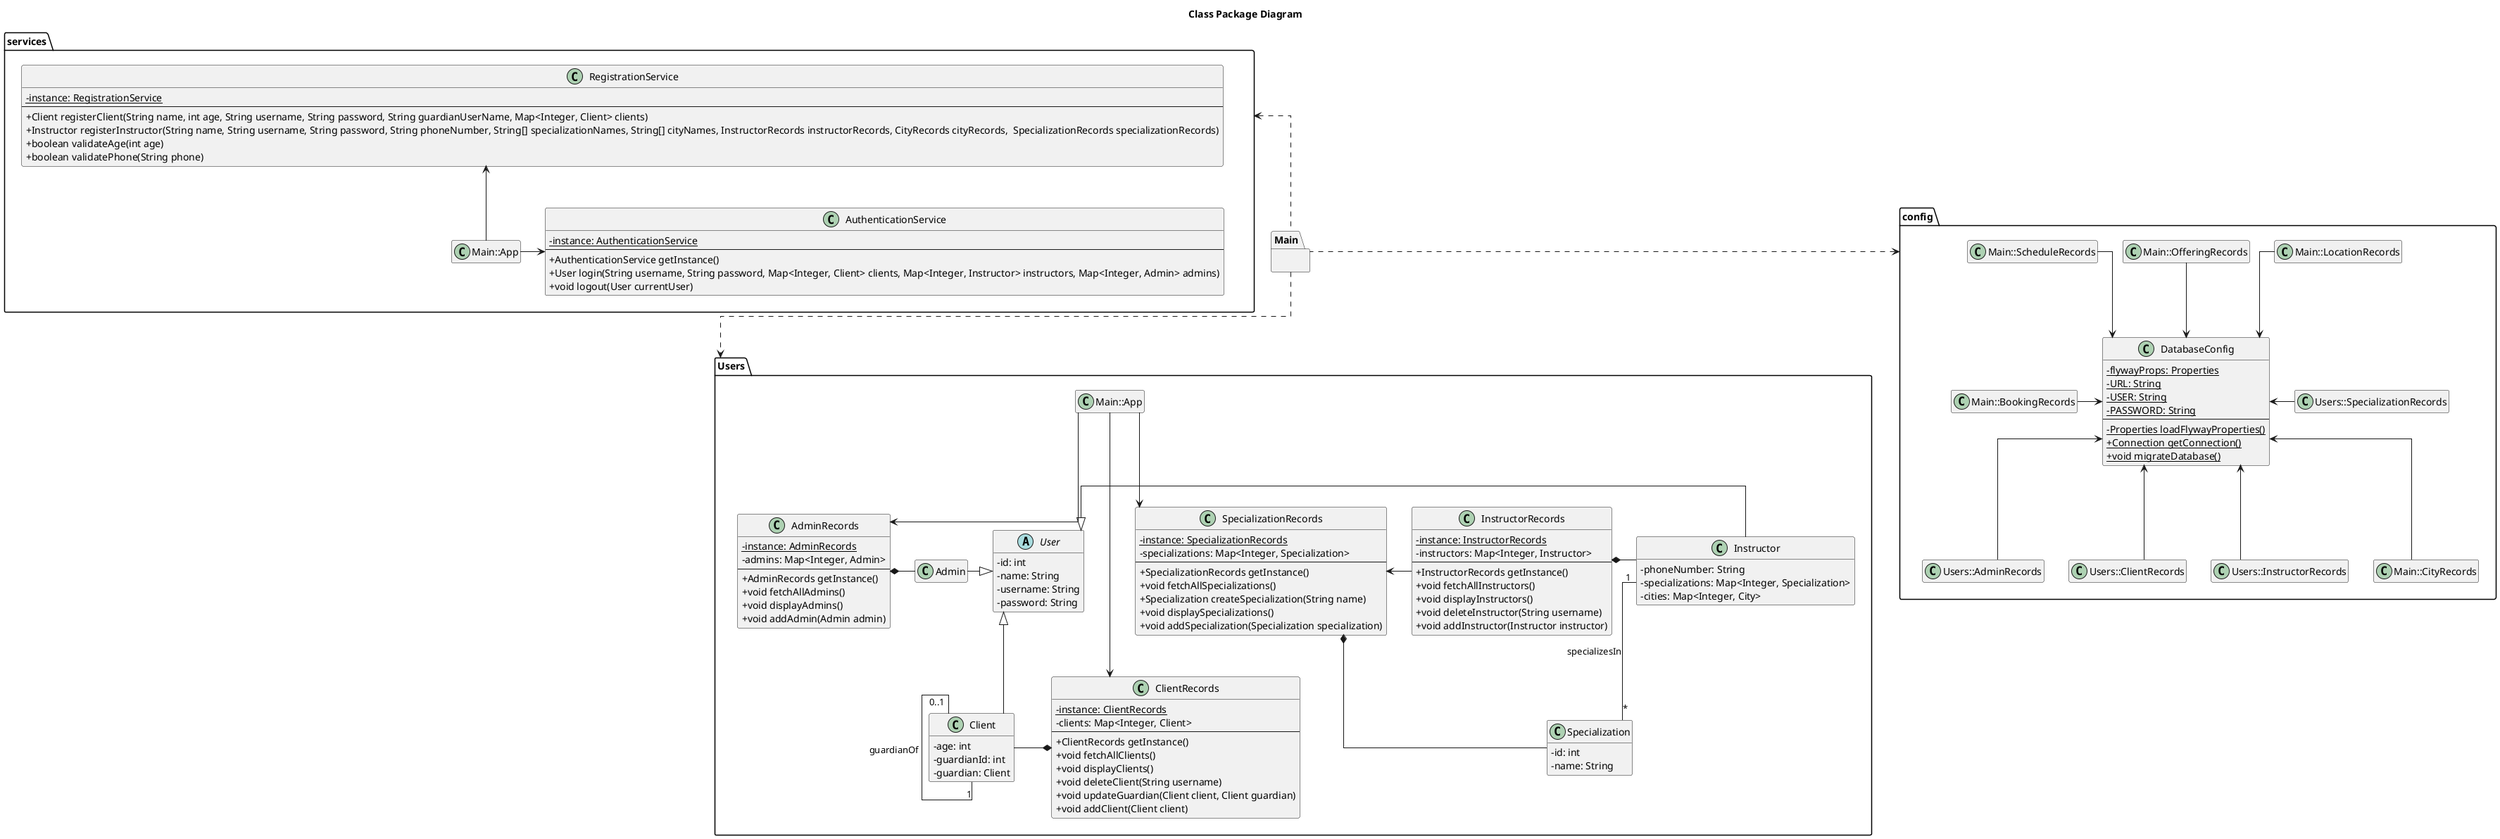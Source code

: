 @startuml Class Package Diagram
title Class Package Diagram
skinparam classAttributeIconSize 0
hide empty members
skinparam linetype ortho

package Main{}
package Users {
    class App as "Main::App"{}

    abstract User {
        -id: int 
        -name: String 
        -username: String 
        -password: String 
    }
    class Admin {
    }
    class AdminRecords {
        -{static} instance: AdminRecords 
        -admins: Map<Integer, Admin> 
        --
        +AdminRecords getInstance()
        +void fetchAllAdmins()
        +void displayAdmins()
        +void addAdmin(Admin admin)
    }
    class Client {
        -age: int 
        -guardianId: int 
        -guardian: Client 
    }
    class ClientRecords {
        -{static} instance: ClientRecords
        -clients: Map<Integer, Client> 
        --
        +ClientRecords getInstance()
        +void fetchAllClients()
        +void displayClients()
        +void deleteClient(String username)
        +void updateGuardian(Client client, Client guardian)
        +void addClient(Client client)
    }
    class Instructor {
        -phoneNumber: String 
        -specializations: Map<Integer, Specialization>
        -cities: Map<Integer, City>
    }
    class InstructorRecords {
        -{static} instance: InstructorRecords
        -instructors: Map<Integer, Instructor> 
        --
        +InstructorRecords getInstance()
        +void fetchAllInstructors()
        +void displayInstructors()
        +void deleteInstructor(String username)
        +void addInstructor(Instructor instructor)
    }
    class Specialization {
        -id: int 
        -name: String 
    }
    class SpecializationRecords {
        -{static} instance: SpecializationRecords
        -specializations: Map<Integer, Specialization>
        --
        +SpecializationRecords getInstance()
        +void fetchAllSpecializations()
        +Specialization createSpecialization(String name)
        +void displaySpecializations()
        +void addSpecialization(Specialization specialization)
    }
    
    App --> AdminRecords
    App --> ClientRecords
    App --> SpecializationRecords

    User <|-down- Client
    User <|-right- Instructor
    User <|-left- Admin
    
    AdminRecords *- Admin

    Client "0..1" -- "1" Client: guardianOf

    ClientRecords *-left- Client

    SpecializationRecords *- Specialization
    
    Instructor "1" -- "*" Specialization: specializesIn

    InstructorRecords *- Instructor
    InstructorRecords -left-> SpecializationRecords
}

package services {
    class App as "Main::App"
    class RegistrationService {
        -{static} instance: RegistrationService
        --
        +Client registerClient(String name, int age, String username, String password, String guardianUserName, Map<Integer, Client> clients)
        +Instructor registerInstructor(String name, String username, String password, String phoneNumber, String[] specializationNames, String[] cityNames, InstructorRecords instructorRecords, CityRecords cityRecords,  SpecializationRecords specializationRecords)
        +boolean validateAge(int age)
        +boolean validatePhone(String phone)
    }
    class AuthenticationService {
        -{static} instance: AuthenticationService
        --
        + AuthenticationService getInstance()
        +User login(String username, String password, Map<Integer, Client> clients, Map<Integer, Instructor> instructors, Map<Integer, Admin> admins)
        +void logout(User currentUser)
    }
    
    App -up-> RegistrationService
    App -right-> AuthenticationService
}

package config {
    class AdminRecords as "Users::AdminRecords"{}
    class ClientRecords as "Users::ClientRecords"{}
    class InstructorRecords as "Users::InstructorRecords"{}
    class SpecializationRecords as "Users::SpecializationRecords"{}
    class BookingRecords as "Main::BookingRecords"{}
    class CityRecords as "Main::CityRecords"{}
    class LocationRecords as "Main::LocationRecords"{}
    class OfferingRecords as "Main::OfferingRecords"{}
    class ScheduleRecords as "Main::ScheduleRecords"{}
    
    class DatabaseConfig {
        -{static} flywayProps: Properties 
        -{static} URL: String 
        -{static} USER: String
        -{static} PASSWORD: String
        --
        -{static} Properties loadFlywayProperties()
        +{static} Connection getConnection()
        +{static} void migrateDatabase()
    }
    AdminRecords -up-> DatabaseConfig
    ClientRecords -up-> DatabaseConfig
    InstructorRecords -up-> DatabaseConfig
    SpecializationRecords -left-> DatabaseConfig
    BookingRecords -right-> DatabaseConfig
    CityRecords -up-> DatabaseConfig
    LocationRecords -down-> DatabaseConfig
    OfferingRecords -down-> DatabaseConfig
    ScheduleRecords -down-> DatabaseConfig
}
Main .left.> config
Main .up.> services
Main .down.> Users

@enduml
